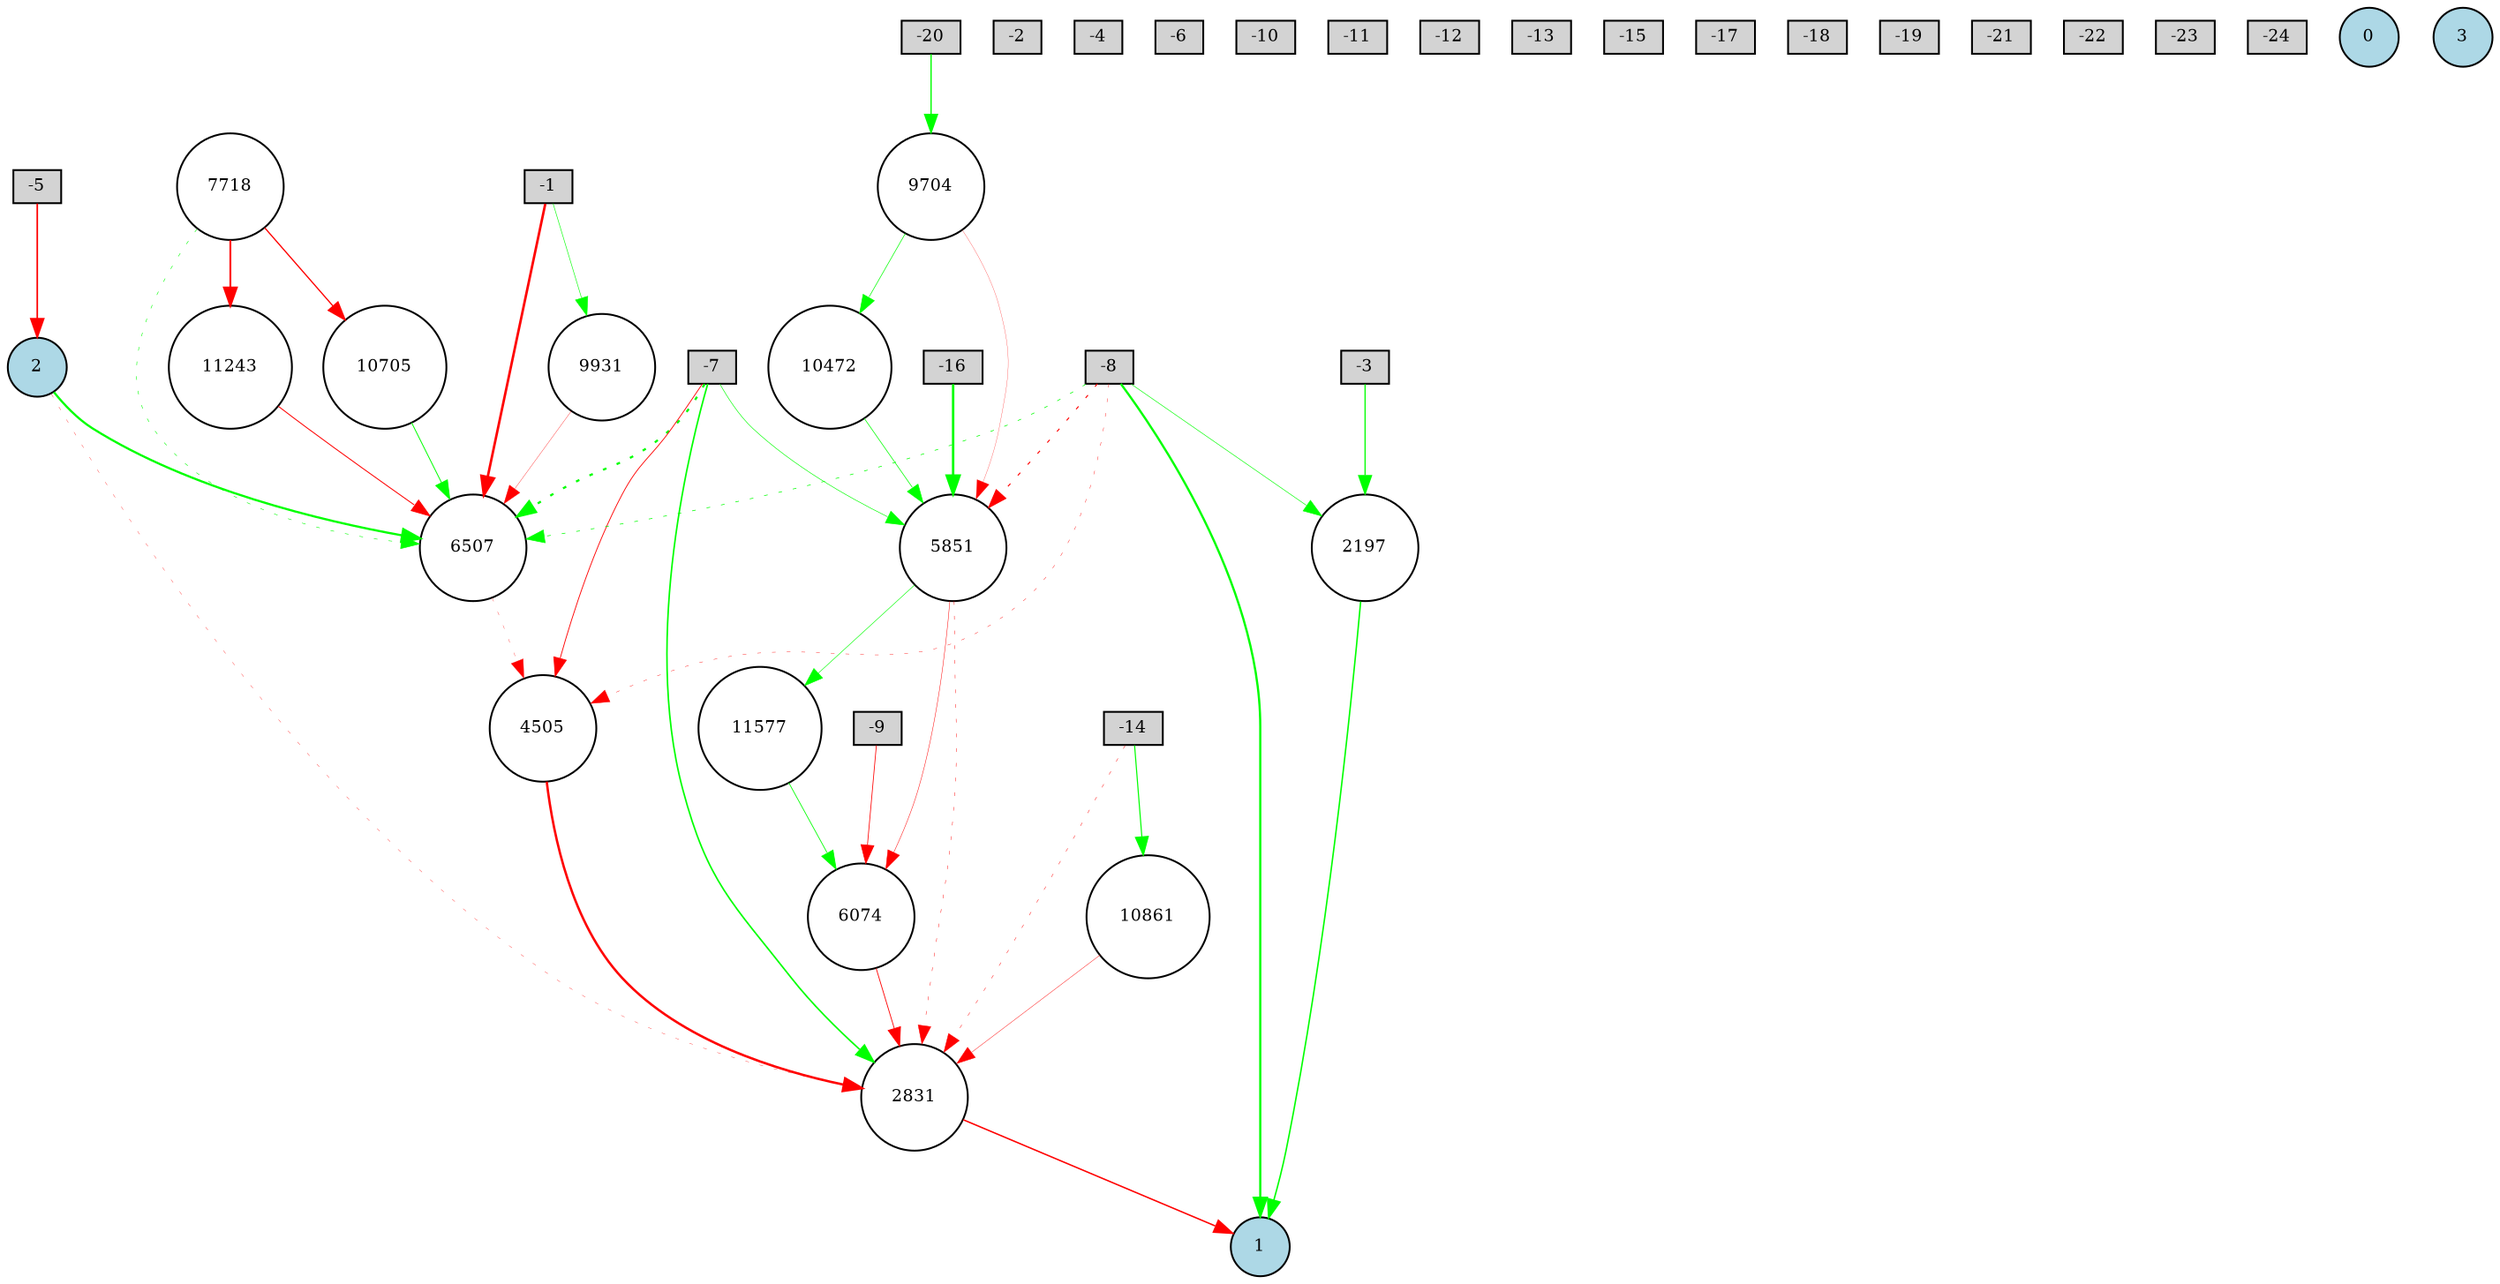 digraph {
	node [fontsize=9 height=0.2 shape=circle width=0.2]
	-1 [fillcolor=lightgray shape=box style=filled]
	-2 [fillcolor=lightgray shape=box style=filled]
	-3 [fillcolor=lightgray shape=box style=filled]
	-4 [fillcolor=lightgray shape=box style=filled]
	-5 [fillcolor=lightgray shape=box style=filled]
	-6 [fillcolor=lightgray shape=box style=filled]
	-7 [fillcolor=lightgray shape=box style=filled]
	-8 [fillcolor=lightgray shape=box style=filled]
	-9 [fillcolor=lightgray shape=box style=filled]
	-10 [fillcolor=lightgray shape=box style=filled]
	-11 [fillcolor=lightgray shape=box style=filled]
	-12 [fillcolor=lightgray shape=box style=filled]
	-13 [fillcolor=lightgray shape=box style=filled]
	-14 [fillcolor=lightgray shape=box style=filled]
	-15 [fillcolor=lightgray shape=box style=filled]
	-16 [fillcolor=lightgray shape=box style=filled]
	-17 [fillcolor=lightgray shape=box style=filled]
	-18 [fillcolor=lightgray shape=box style=filled]
	-19 [fillcolor=lightgray shape=box style=filled]
	-20 [fillcolor=lightgray shape=box style=filled]
	-21 [fillcolor=lightgray shape=box style=filled]
	-22 [fillcolor=lightgray shape=box style=filled]
	-23 [fillcolor=lightgray shape=box style=filled]
	-24 [fillcolor=lightgray shape=box style=filled]
	0 [fillcolor=lightblue style=filled]
	1 [fillcolor=lightblue style=filled]
	2 [fillcolor=lightblue style=filled]
	3 [fillcolor=lightblue style=filled]
	7718 [fillcolor=white style=filled]
	11577 [fillcolor=white style=filled]
	9704 [fillcolor=white style=filled]
	10472 [fillcolor=white style=filled]
	9931 [fillcolor=white style=filled]
	6507 [fillcolor=white style=filled]
	10861 [fillcolor=white style=filled]
	11243 [fillcolor=white style=filled]
	2831 [fillcolor=white style=filled]
	10705 [fillcolor=white style=filled]
	2197 [fillcolor=white style=filled]
	4505 [fillcolor=white style=filled]
	6074 [fillcolor=white style=filled]
	5851 [fillcolor=white style=filled]
	6074 -> 2831 [color=red penwidth=0.4290268234981227 style=solid]
	-5 -> 2 [color=red penwidth=0.8658935508298563 style=solid]
	-14 -> 10861 [color=green penwidth=0.5937309770296465 style=solid]
	-7 -> 6507 [color=green penwidth=1.1503486402149221 style=dotted]
	11243 -> 6507 [color=red penwidth=0.5002169376112173 style=solid]
	9704 -> 10472 [color=green penwidth=0.34473738757287165 style=solid]
	7718 -> 6507 [color=green penwidth=0.2786084355418367 style=dotted]
	5851 -> 2831 [color=red penwidth=0.2225560382523672 style=dotted]
	-8 -> 5851 [color=red penwidth=0.5575094301556168 style=dotted]
	10705 -> 6507 [color=green penwidth=0.4845773502646895 style=solid]
	2 -> 6507 [color=green penwidth=1.1706726626339197 style=solid]
	2831 -> 1 [color=red penwidth=0.7831520986693881 style=solid]
	-1 -> 9931 [color=green penwidth=0.3035163389947425 style=solid]
	-16 -> 5851 [color=green penwidth=1.320456295724313 style=solid]
	-9 -> 6074 [color=red penwidth=0.4003364740868407 style=solid]
	-7 -> 2831 [color=green penwidth=0.8465488334977535 style=solid]
	-8 -> 1 [color=green penwidth=1.1910724169045628 style=solid]
	10472 -> 5851 [color=green penwidth=0.3634783368612716 style=solid]
	6507 -> 4505 [color=red penwidth=0.1477424798506092 style=dotted]
	-8 -> 2197 [color=green penwidth=0.31026709214757064 style=solid]
	-8 -> 6507 [color=green penwidth=0.3567676783074698 style=dotted]
	-8 -> 4505 [color=red penwidth=0.19585535474059237 style=dotted]
	5851 -> 6074 [color=red penwidth=0.2404769856437528 style=solid]
	9931 -> 6507 [color=red penwidth=0.16812469677840075 style=solid]
	9704 -> 5851 [color=red penwidth=0.12925507834584474 style=solid]
	-14 -> 2831 [color=red penwidth=0.21702020832878682 style=dotted]
	2197 -> 1 [color=green penwidth=0.7943471945971141 style=solid]
	10861 -> 2831 [color=red penwidth=0.21057975804676626 style=solid]
	-7 -> 4505 [color=red penwidth=0.43862511370201185 style=solid]
	-1 -> 6507 [color=red penwidth=1.3452784178368962 style=solid]
	7718 -> 11243 [color=red penwidth=1.025324672687534 style=solid]
	5851 -> 11577 [color=green penwidth=0.3013377880546105 style=solid]
	-7 -> 5851 [color=green penwidth=0.31334491159429745 style=solid]
	11577 -> 6074 [color=green penwidth=0.41476434163370013 style=solid]
	-3 -> 2197 [color=green penwidth=0.6533645621571191 style=solid]
	4505 -> 2831 [color=red penwidth=1.2856190049070249 style=solid]
	2 -> 2831 [color=red penwidth=0.1576933532966453 style=dotted]
	7718 -> 10705 [color=red penwidth=0.6748253941945977 style=solid]
	-20 -> 9704 [color=green penwidth=0.6917215349768774 style=solid]
}
